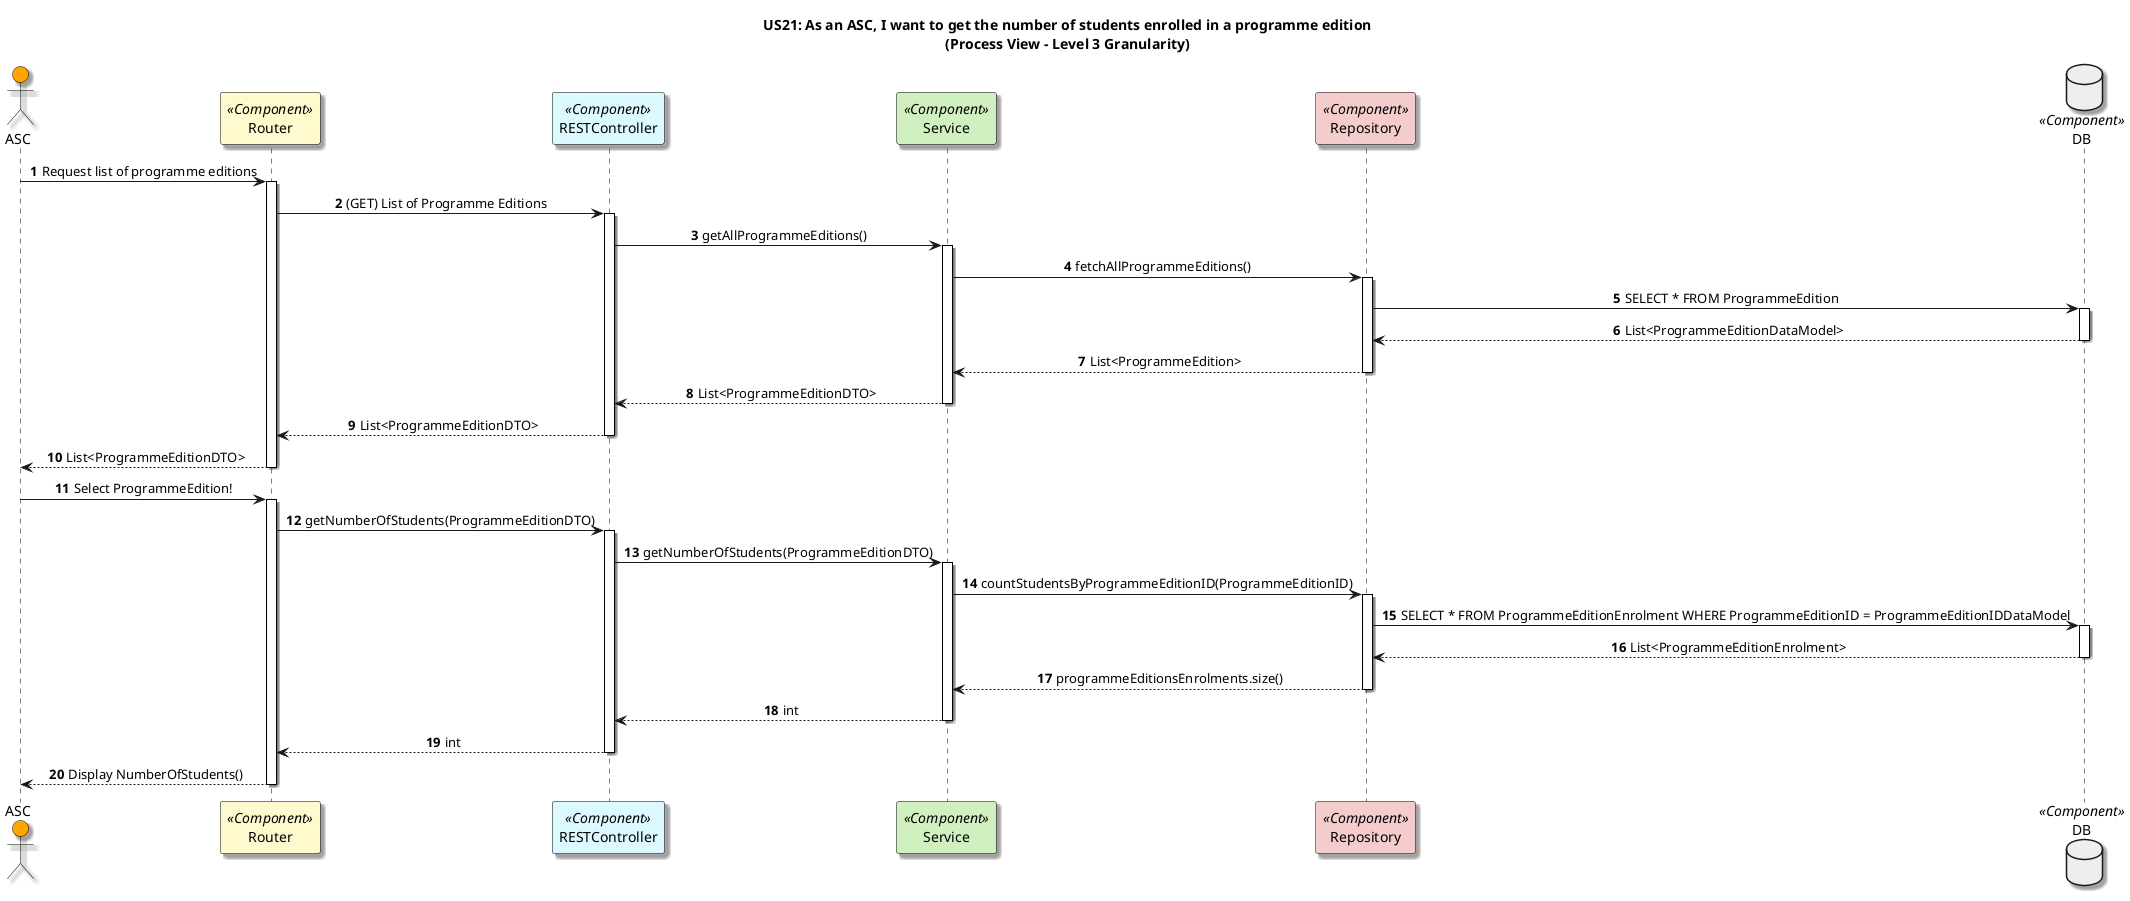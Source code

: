 @startuml
'https://plantuml.com/sequence-diagram
title US21: As an ASC, I want to get the number of students enrolled in a programme edition\n(Process View - Level 3 Granularity)

autonumber
skinparam defaultTextAlignment center
skinparam shadowing true
skinparam sequence {
    ActorBorderColor black
    ParticipantBorderColor black
    LifeLineBorderColor black
    LifeLineBackgroundColor #ffffff
}



actor ASC as ASC #orange

participant "Router" as router <<Component>> #fffacd
participant "RESTController" as controller <<Component>> #dcf9ff
participant "Service" as service <<Component>> #d0f0c0
participant "Repository" as repo <<Component>> #f4cccc
database "DB" as db <<Component>> #eeeeee

ASC -> router: Request list of programme editions
activate router
router -> controller: (GET) List of Programme Editions
activate controller
controller -> service: getAllProgrammeEditions()
activate service
service -> repo: fetchAllProgrammeEditions()
activate repo
repo -> db: SELECT * FROM ProgrammeEdition
activate db
db --> repo: List<ProgrammeEditionDataModel>
deactivate db
repo --> service: List<ProgrammeEdition>
deactivate repo
service --> controller: List<ProgrammeEditionDTO>
deactivate service
controller --> router: List<ProgrammeEditionDTO>
deactivate controller
router --> ASC: List<ProgrammeEditionDTO>
deactivate router

ASC -> router: Select ProgrammeEdition!
activate router
router -> controller: getNumberOfStudents(ProgrammeEditionDTO)
activate controller
controller -> service: getNumberOfStudents(ProgrammeEditionDTO)
activate service
service -> repo: countStudentsByProgrammeEditionID(ProgrammeEditionID)
activate repo
repo -> db: SELECT * FROM ProgrammeEditionEnrolment WHERE ProgrammeEditionID = ProgrammeEditionIDDataModel
activate db
db --> repo: List<ProgrammeEditionEnrolment>
deactivate db
repo --> service: programmeEditionsEnrolments.size()
deactivate repo
service --> controller: int
deactivate service
controller --> router: int
deactivate controller
router --> ASC: Display NumberOfStudents()
deactivate router
@enduml

